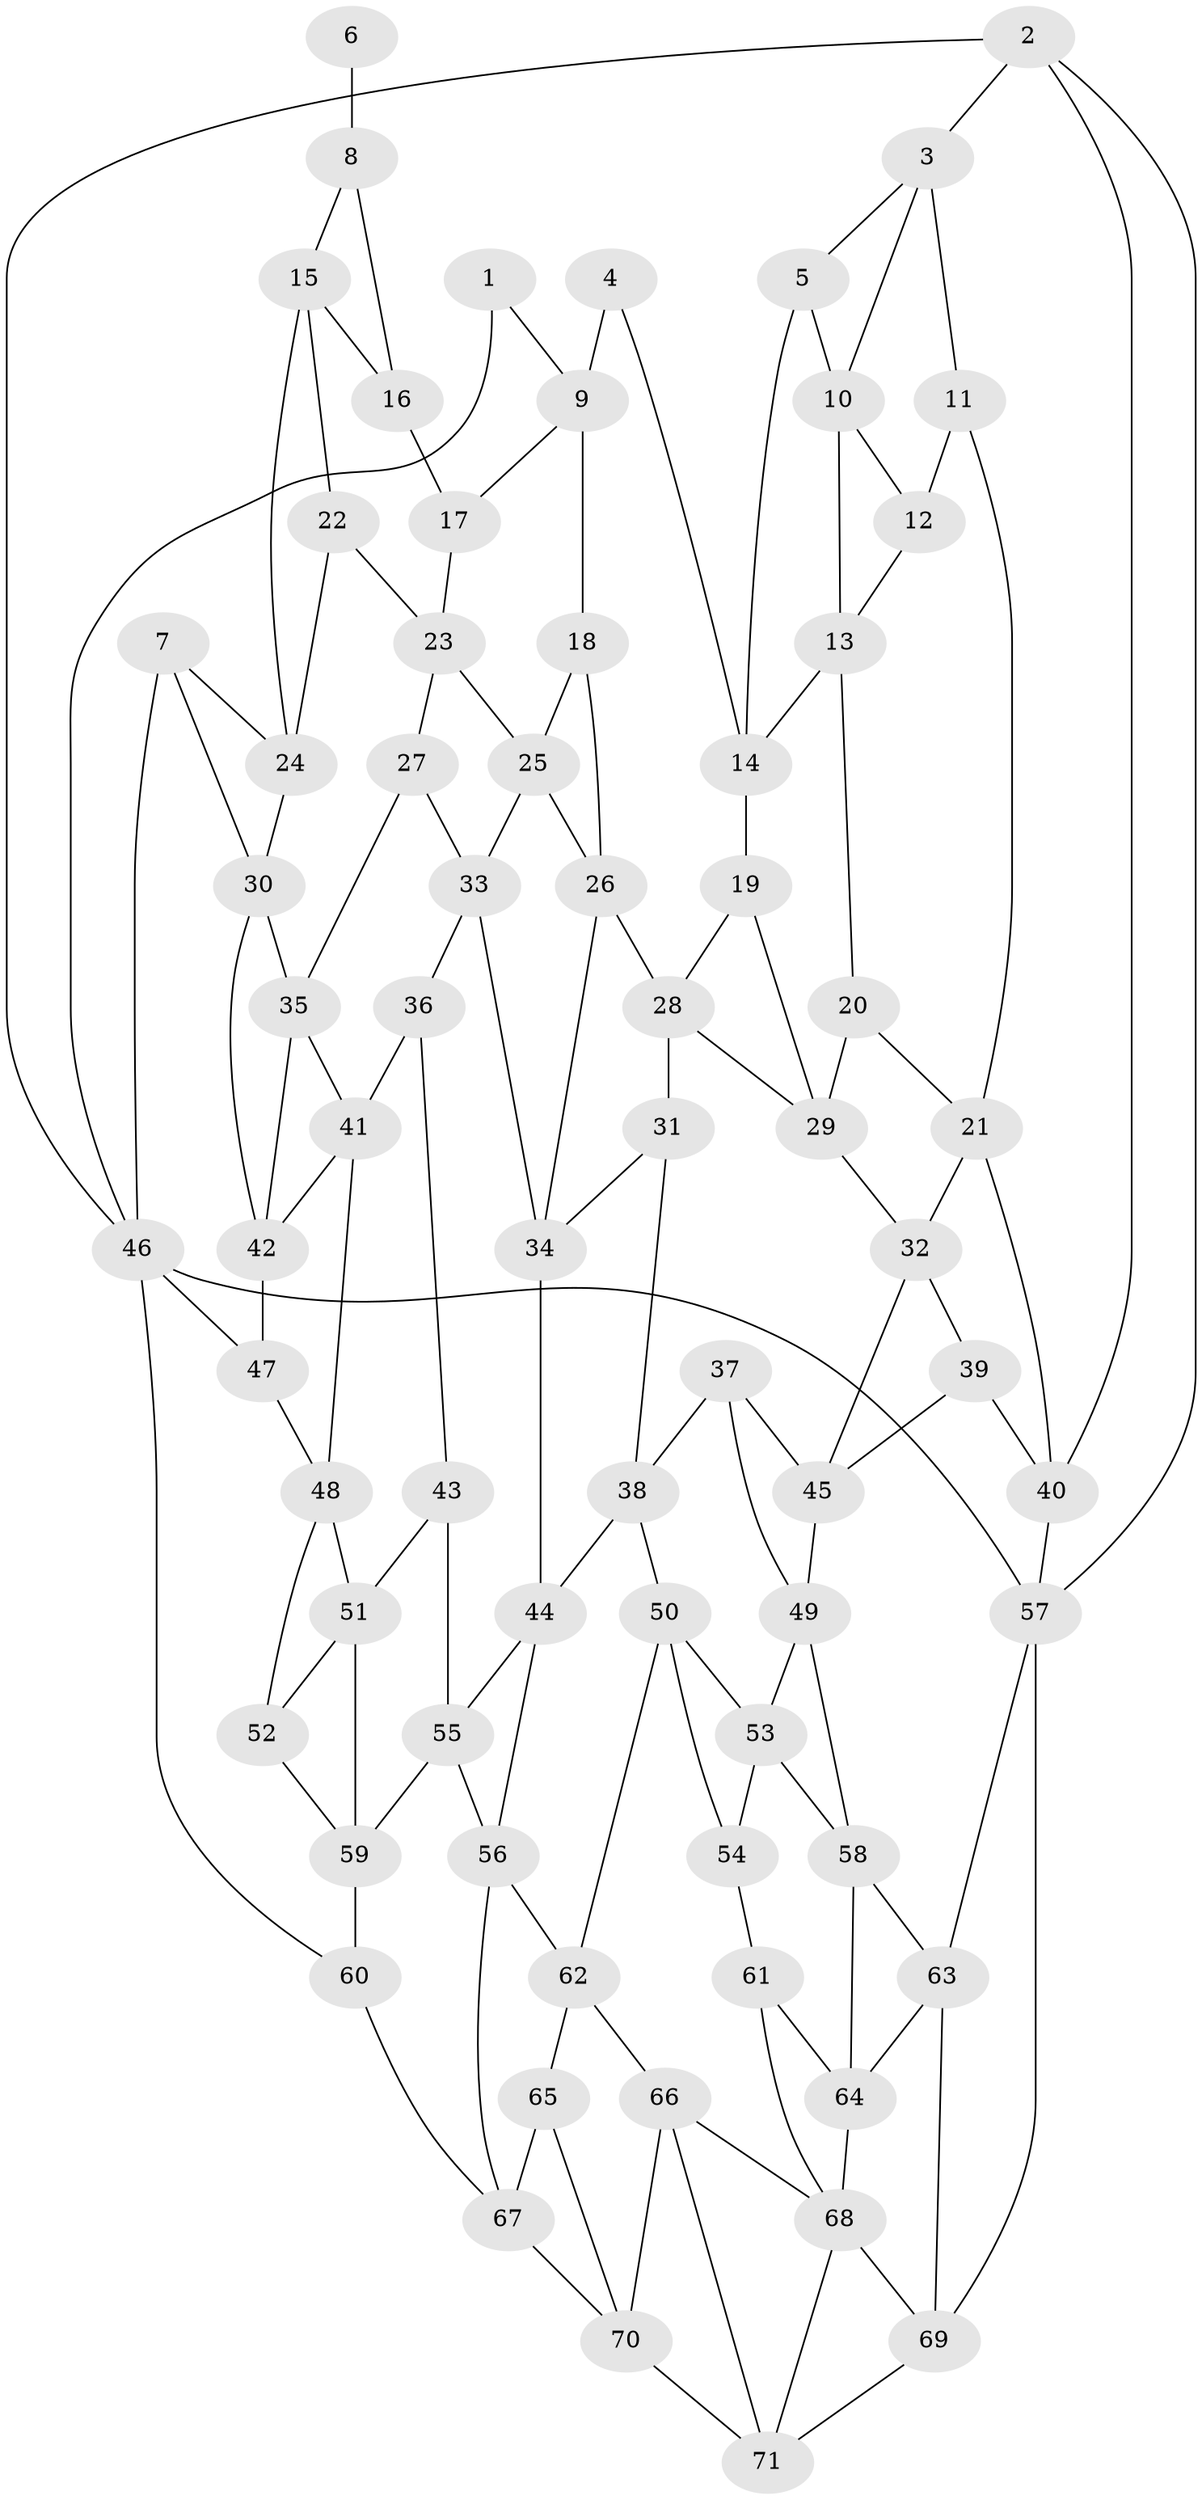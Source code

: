 // original degree distribution, {3: 0.02112676056338028, 5: 0.5422535211267606, 4: 0.21830985915492956, 6: 0.21830985915492956}
// Generated by graph-tools (version 1.1) at 2025/38/03/04/25 23:38:32]
// undirected, 71 vertices, 129 edges
graph export_dot {
  node [color=gray90,style=filled];
  1;
  2;
  3;
  4;
  5;
  6;
  7;
  8;
  9;
  10;
  11;
  12;
  13;
  14;
  15;
  16;
  17;
  18;
  19;
  20;
  21;
  22;
  23;
  24;
  25;
  26;
  27;
  28;
  29;
  30;
  31;
  32;
  33;
  34;
  35;
  36;
  37;
  38;
  39;
  40;
  41;
  42;
  43;
  44;
  45;
  46;
  47;
  48;
  49;
  50;
  51;
  52;
  53;
  54;
  55;
  56;
  57;
  58;
  59;
  60;
  61;
  62;
  63;
  64;
  65;
  66;
  67;
  68;
  69;
  70;
  71;
  1 -- 9 [weight=1.0];
  1 -- 46 [weight=1.0];
  2 -- 3 [weight=1.0];
  2 -- 40 [weight=1.0];
  2 -- 46 [weight=1.0];
  2 -- 57 [weight=1.0];
  3 -- 5 [weight=1.0];
  3 -- 10 [weight=1.0];
  3 -- 11 [weight=1.0];
  4 -- 9 [weight=2.0];
  4 -- 14 [weight=1.0];
  5 -- 10 [weight=1.0];
  5 -- 14 [weight=1.0];
  6 -- 8 [weight=2.0];
  7 -- 24 [weight=1.0];
  7 -- 30 [weight=1.0];
  7 -- 46 [weight=1.0];
  8 -- 15 [weight=1.0];
  8 -- 16 [weight=1.0];
  9 -- 17 [weight=1.0];
  9 -- 18 [weight=1.0];
  10 -- 12 [weight=1.0];
  10 -- 13 [weight=1.0];
  11 -- 12 [weight=2.0];
  11 -- 21 [weight=1.0];
  12 -- 13 [weight=1.0];
  13 -- 14 [weight=1.0];
  13 -- 20 [weight=1.0];
  14 -- 19 [weight=1.0];
  15 -- 16 [weight=1.0];
  15 -- 22 [weight=1.0];
  15 -- 24 [weight=1.0];
  16 -- 17 [weight=2.0];
  17 -- 23 [weight=1.0];
  18 -- 25 [weight=1.0];
  18 -- 26 [weight=1.0];
  19 -- 28 [weight=1.0];
  19 -- 29 [weight=1.0];
  20 -- 21 [weight=1.0];
  20 -- 29 [weight=1.0];
  21 -- 32 [weight=1.0];
  21 -- 40 [weight=1.0];
  22 -- 23 [weight=1.0];
  22 -- 24 [weight=1.0];
  23 -- 25 [weight=1.0];
  23 -- 27 [weight=1.0];
  24 -- 30 [weight=1.0];
  25 -- 26 [weight=1.0];
  25 -- 33 [weight=1.0];
  26 -- 28 [weight=1.0];
  26 -- 34 [weight=1.0];
  27 -- 33 [weight=1.0];
  27 -- 35 [weight=1.0];
  28 -- 29 [weight=1.0];
  28 -- 31 [weight=1.0];
  29 -- 32 [weight=1.0];
  30 -- 35 [weight=1.0];
  30 -- 42 [weight=1.0];
  31 -- 34 [weight=1.0];
  31 -- 38 [weight=1.0];
  32 -- 39 [weight=1.0];
  32 -- 45 [weight=1.0];
  33 -- 34 [weight=1.0];
  33 -- 36 [weight=1.0];
  34 -- 44 [weight=1.0];
  35 -- 41 [weight=1.0];
  35 -- 42 [weight=1.0];
  36 -- 41 [weight=1.0];
  36 -- 43 [weight=1.0];
  37 -- 38 [weight=1.0];
  37 -- 45 [weight=1.0];
  37 -- 49 [weight=1.0];
  38 -- 44 [weight=1.0];
  38 -- 50 [weight=1.0];
  39 -- 40 [weight=1.0];
  39 -- 45 [weight=1.0];
  40 -- 57 [weight=1.0];
  41 -- 42 [weight=1.0];
  41 -- 48 [weight=1.0];
  42 -- 47 [weight=1.0];
  43 -- 51 [weight=2.0];
  43 -- 55 [weight=1.0];
  44 -- 55 [weight=1.0];
  44 -- 56 [weight=1.0];
  45 -- 49 [weight=1.0];
  46 -- 47 [weight=1.0];
  46 -- 57 [weight=1.0];
  46 -- 60 [weight=1.0];
  47 -- 48 [weight=1.0];
  48 -- 51 [weight=2.0];
  48 -- 52 [weight=1.0];
  49 -- 53 [weight=1.0];
  49 -- 58 [weight=1.0];
  50 -- 53 [weight=1.0];
  50 -- 54 [weight=1.0];
  50 -- 62 [weight=1.0];
  51 -- 52 [weight=1.0];
  51 -- 59 [weight=1.0];
  52 -- 59 [weight=1.0];
  53 -- 54 [weight=1.0];
  53 -- 58 [weight=1.0];
  54 -- 61 [weight=1.0];
  55 -- 56 [weight=1.0];
  55 -- 59 [weight=1.0];
  56 -- 62 [weight=1.0];
  56 -- 67 [weight=1.0];
  57 -- 63 [weight=1.0];
  57 -- 69 [weight=1.0];
  58 -- 63 [weight=1.0];
  58 -- 64 [weight=1.0];
  59 -- 60 [weight=1.0];
  60 -- 67 [weight=1.0];
  61 -- 64 [weight=2.0];
  61 -- 68 [weight=1.0];
  62 -- 65 [weight=1.0];
  62 -- 66 [weight=1.0];
  63 -- 64 [weight=1.0];
  63 -- 69 [weight=1.0];
  64 -- 68 [weight=2.0];
  65 -- 67 [weight=2.0];
  65 -- 70 [weight=1.0];
  66 -- 68 [weight=1.0];
  66 -- 70 [weight=1.0];
  66 -- 71 [weight=1.0];
  67 -- 70 [weight=1.0];
  68 -- 69 [weight=1.0];
  68 -- 71 [weight=1.0];
  69 -- 71 [weight=1.0];
  70 -- 71 [weight=1.0];
}
